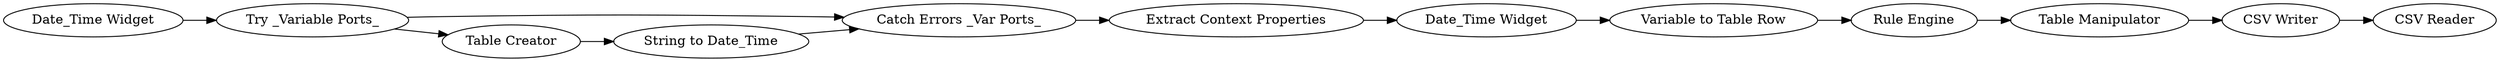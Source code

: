 digraph {
	44 -> 47
	46 -> 47
	58 -> 55
	52 -> 53
	48 -> 60
	55 -> 61
	47 -> 48
	45 -> 46
	44 -> 45
	53 -> 58
	60 -> 52
	59 -> 44
	48 [label="Extract Context Properties"]
	55 [label="CSV Writer"]
	44 [label="Try _Variable Ports_"]
	53 [label="Rule Engine"]
	46 [label="String to Date_Time"]
	47 [label="Catch Errors _Var Ports_"]
	58 [label="Table Manipulator"]
	61 [label="CSV Reader"]
	52 [label="Variable to Table Row"]
	60 [label="Date_Time Widget"]
	45 [label="Table Creator"]
	59 [label="Date_Time Widget"]
	rankdir=LR
}
